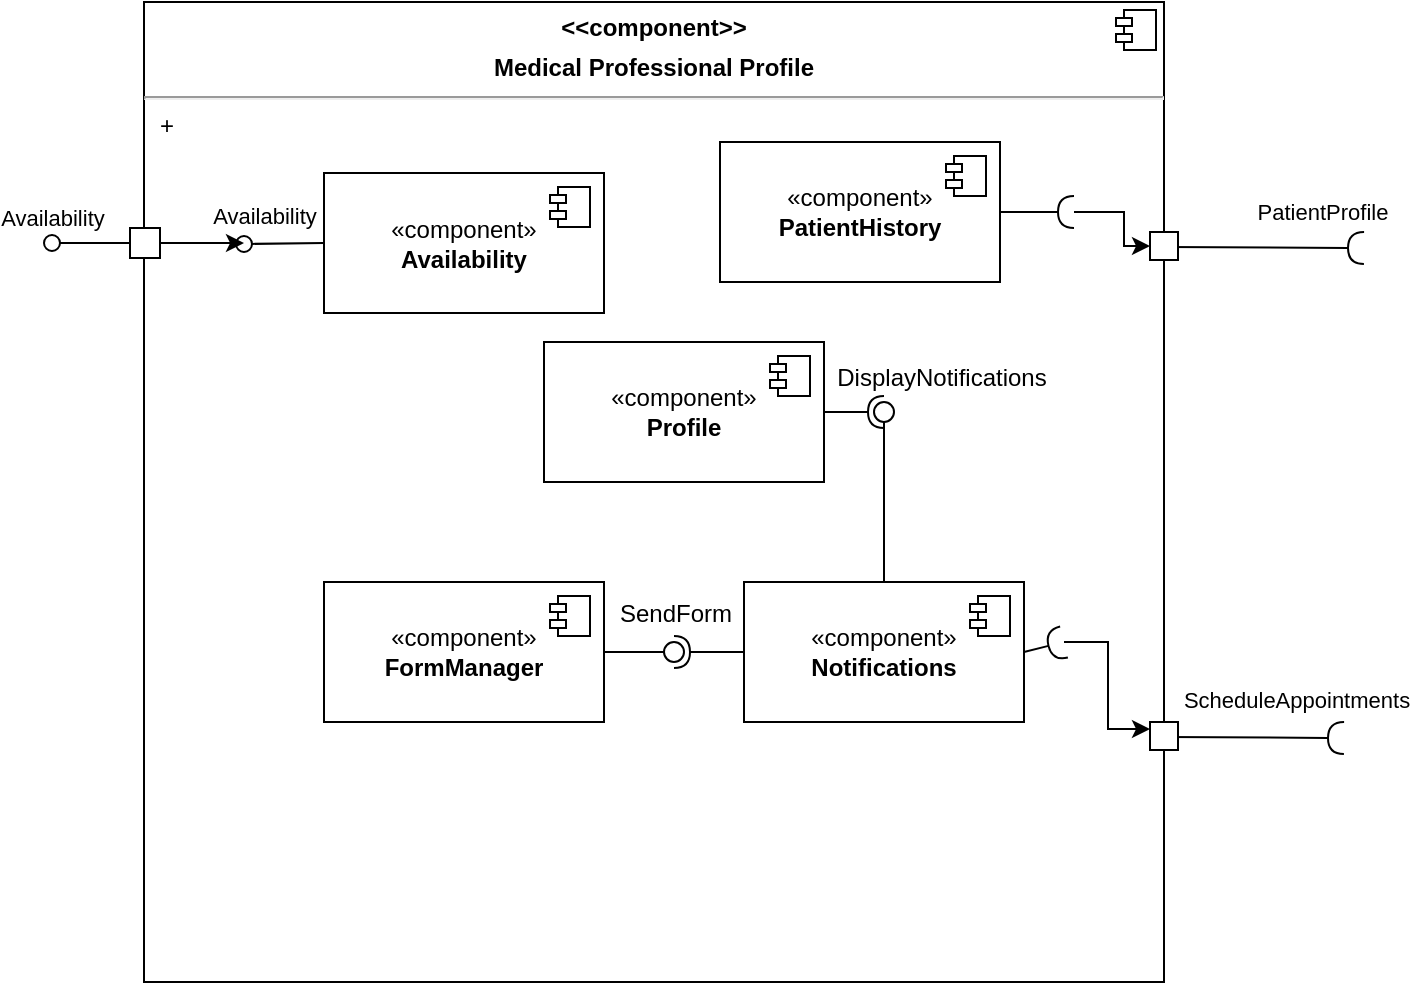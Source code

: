 <mxfile version="22.0.4" type="github">
  <diagram name="Page-1" id="5f0bae14-7c28-e335-631c-24af17079c00">
    <mxGraphModel dx="1050" dy="534" grid="1" gridSize="10" guides="1" tooltips="1" connect="1" arrows="1" fold="1" page="1" pageScale="1" pageWidth="1100" pageHeight="850" background="none" math="0" shadow="0">
      <root>
        <mxCell id="0" />
        <mxCell id="1" parent="0" />
        <mxCell id="lpX2XApsvJclECuOutFU-6" value="&lt;p style=&quot;margin:0px;margin-top:6px;text-align:center;&quot;&gt;&lt;b&gt;&amp;lt;&amp;lt;component&amp;gt;&amp;gt;&lt;/b&gt;&lt;/p&gt;&lt;p style=&quot;margin:0px;margin-top:6px;text-align:center;&quot;&gt;&lt;b&gt;Medical Professional Profile&lt;/b&gt;&lt;/p&gt;&lt;hr&gt;&lt;p style=&quot;margin:0px;margin-left:8px;&quot;&gt;+&lt;br&gt;&lt;/p&gt;" style="align=left;overflow=fill;html=1;dropTarget=0;whiteSpace=wrap;" vertex="1" parent="1">
          <mxGeometry x="260" y="40" width="510" height="490" as="geometry" />
        </mxCell>
        <mxCell id="lpX2XApsvJclECuOutFU-7" value="" style="shape=component;jettyWidth=8;jettyHeight=4;" vertex="1" parent="lpX2XApsvJclECuOutFU-6">
          <mxGeometry x="1" width="20" height="20" relative="1" as="geometry">
            <mxPoint x="-24" y="4" as="offset" />
          </mxGeometry>
        </mxCell>
        <mxCell id="lpX2XApsvJclECuOutFU-12" value="" style="rounded=0;orthogonalLoop=1;jettySize=auto;html=1;endArrow=halfCircle;endFill=0;endSize=6;strokeWidth=1;sketch=0;fontSize=12;curved=1;exitX=1;exitY=0.25;exitDx=0;exitDy=0;" edge="1" parent="1" source="lpX2XApsvJclECuOutFU-6">
          <mxGeometry relative="1" as="geometry">
            <mxPoint x="870" y="250" as="sourcePoint" />
            <mxPoint x="870" y="163" as="targetPoint" />
          </mxGeometry>
        </mxCell>
        <mxCell id="lpX2XApsvJclECuOutFU-14" value="PatientProfile" style="edgeLabel;html=1;align=center;verticalAlign=middle;resizable=0;points=[];" vertex="1" connectable="0" parent="lpX2XApsvJclECuOutFU-12">
          <mxGeometry x="0.568" y="-4" relative="1" as="geometry">
            <mxPoint y="-22" as="offset" />
          </mxGeometry>
        </mxCell>
        <mxCell id="lpX2XApsvJclECuOutFU-13" value="" style="ellipse;whiteSpace=wrap;html=1;align=center;aspect=fixed;fillColor=none;strokeColor=none;resizable=0;perimeter=centerPerimeter;rotatable=0;allowArrows=0;points=[];outlineConnect=1;" vertex="1" parent="1">
          <mxGeometry x="538" y="270" width="10" height="10" as="geometry" />
        </mxCell>
        <mxCell id="lpX2XApsvJclECuOutFU-15" value="" style="whiteSpace=wrap;html=1;aspect=fixed;" vertex="1" parent="1">
          <mxGeometry x="763" y="155" width="14" height="14" as="geometry" />
        </mxCell>
        <mxCell id="lpX2XApsvJclECuOutFU-22" style="edgeStyle=orthogonalEdgeStyle;rounded=0;orthogonalLoop=1;jettySize=auto;html=1;entryX=0;entryY=0.5;entryDx=0;entryDy=0;exitX=0.12;exitY=0.52;exitDx=0;exitDy=0;exitPerimeter=0;" edge="1" parent="1" source="lpX2XApsvJclECuOutFU-27" target="lpX2XApsvJclECuOutFU-15">
          <mxGeometry relative="1" as="geometry">
            <mxPoint x="730" y="150" as="sourcePoint" />
          </mxGeometry>
        </mxCell>
        <mxCell id="lpX2XApsvJclECuOutFU-20" value="«component»&lt;br&gt;&lt;b&gt;PatientHistory&lt;/b&gt;" style="html=1;dropTarget=0;whiteSpace=wrap;" vertex="1" parent="1">
          <mxGeometry x="548" y="110" width="140" height="70" as="geometry" />
        </mxCell>
        <mxCell id="lpX2XApsvJclECuOutFU-21" value="" style="shape=module;jettyWidth=8;jettyHeight=4;" vertex="1" parent="lpX2XApsvJclECuOutFU-20">
          <mxGeometry x="1" width="20" height="20" relative="1" as="geometry">
            <mxPoint x="-27" y="7" as="offset" />
          </mxGeometry>
        </mxCell>
        <mxCell id="lpX2XApsvJclECuOutFU-26" value="" style="rounded=0;orthogonalLoop=1;jettySize=auto;html=1;endArrow=halfCircle;endFill=0;endSize=6;strokeWidth=1;sketch=0;fontSize=12;curved=1;exitX=1;exitY=0.5;exitDx=0;exitDy=0;" edge="1" target="lpX2XApsvJclECuOutFU-27" parent="1" source="lpX2XApsvJclECuOutFU-20">
          <mxGeometry relative="1" as="geometry">
            <mxPoint x="625" y="275" as="sourcePoint" />
          </mxGeometry>
        </mxCell>
        <mxCell id="lpX2XApsvJclECuOutFU-27" value="" style="ellipse;whiteSpace=wrap;html=1;align=center;aspect=fixed;fillColor=none;strokeColor=none;resizable=0;perimeter=centerPerimeter;rotatable=0;allowArrows=0;points=[];outlineConnect=1;" vertex="1" parent="1">
          <mxGeometry x="720" y="140" width="10" height="10" as="geometry" />
        </mxCell>
        <mxCell id="lpX2XApsvJclECuOutFU-28" value="«component»&lt;br&gt;&lt;b&gt;Profile&lt;/b&gt;" style="html=1;dropTarget=0;whiteSpace=wrap;" vertex="1" parent="1">
          <mxGeometry x="460" y="210" width="140" height="70" as="geometry" />
        </mxCell>
        <mxCell id="lpX2XApsvJclECuOutFU-29" value="" style="shape=module;jettyWidth=8;jettyHeight=4;" vertex="1" parent="lpX2XApsvJclECuOutFU-28">
          <mxGeometry x="1" width="20" height="20" relative="1" as="geometry">
            <mxPoint x="-27" y="7" as="offset" />
          </mxGeometry>
        </mxCell>
        <mxCell id="lpX2XApsvJclECuOutFU-46" style="edgeStyle=orthogonalEdgeStyle;rounded=0;orthogonalLoop=1;jettySize=auto;html=1;entryX=0;entryY=0.25;entryDx=0;entryDy=0;" edge="1" parent="1" target="lpX2XApsvJclECuOutFU-43">
          <mxGeometry relative="1" as="geometry">
            <mxPoint x="920" y="359.5" as="targetPoint" />
            <mxPoint x="720" y="360" as="sourcePoint" />
            <Array as="points">
              <mxPoint x="742" y="360" />
              <mxPoint x="742" y="404" />
            </Array>
          </mxGeometry>
        </mxCell>
        <mxCell id="lpX2XApsvJclECuOutFU-30" value="«component»&lt;br&gt;&lt;b&gt;Notifications&lt;/b&gt;" style="html=1;dropTarget=0;whiteSpace=wrap;" vertex="1" parent="1">
          <mxGeometry x="560" y="330" width="140" height="70" as="geometry" />
        </mxCell>
        <mxCell id="lpX2XApsvJclECuOutFU-31" value="" style="shape=module;jettyWidth=8;jettyHeight=4;" vertex="1" parent="lpX2XApsvJclECuOutFU-30">
          <mxGeometry x="1" width="20" height="20" relative="1" as="geometry">
            <mxPoint x="-27" y="7" as="offset" />
          </mxGeometry>
        </mxCell>
        <mxCell id="lpX2XApsvJclECuOutFU-32" value="«component»&lt;br&gt;&lt;b&gt;FormManager&lt;/b&gt;" style="html=1;dropTarget=0;whiteSpace=wrap;" vertex="1" parent="1">
          <mxGeometry x="350" y="330" width="140" height="70" as="geometry" />
        </mxCell>
        <mxCell id="lpX2XApsvJclECuOutFU-33" value="" style="shape=module;jettyWidth=8;jettyHeight=4;" vertex="1" parent="lpX2XApsvJclECuOutFU-32">
          <mxGeometry x="1" width="20" height="20" relative="1" as="geometry">
            <mxPoint x="-27" y="7" as="offset" />
          </mxGeometry>
        </mxCell>
        <mxCell id="lpX2XApsvJclECuOutFU-34" value="" style="rounded=0;orthogonalLoop=1;jettySize=auto;html=1;endArrow=halfCircle;endFill=0;endSize=6;strokeWidth=1;sketch=0;exitX=1;exitY=0.5;exitDx=0;exitDy=0;" edge="1" target="lpX2XApsvJclECuOutFU-36" parent="1" source="lpX2XApsvJclECuOutFU-28">
          <mxGeometry relative="1" as="geometry">
            <mxPoint x="670" y="295" as="sourcePoint" />
          </mxGeometry>
        </mxCell>
        <mxCell id="lpX2XApsvJclECuOutFU-35" value="" style="rounded=0;orthogonalLoop=1;jettySize=auto;html=1;endArrow=oval;endFill=0;sketch=0;sourcePerimeterSpacing=0;targetPerimeterSpacing=0;endSize=10;exitX=0.5;exitY=0;exitDx=0;exitDy=0;" edge="1" target="lpX2XApsvJclECuOutFU-36" parent="1" source="lpX2XApsvJclECuOutFU-30">
          <mxGeometry relative="1" as="geometry">
            <mxPoint x="630" y="295" as="sourcePoint" />
          </mxGeometry>
        </mxCell>
        <mxCell id="lpX2XApsvJclECuOutFU-36" value="" style="ellipse;whiteSpace=wrap;html=1;align=center;aspect=fixed;fillColor=none;strokeColor=none;resizable=0;perimeter=centerPerimeter;rotatable=0;allowArrows=0;points=[];outlineConnect=1;" vertex="1" parent="1">
          <mxGeometry x="625" y="240" width="10" height="10" as="geometry" />
        </mxCell>
        <mxCell id="lpX2XApsvJclECuOutFU-37" value="" style="rounded=0;orthogonalLoop=1;jettySize=auto;html=1;endArrow=halfCircle;endFill=0;endSize=6;strokeWidth=1;sketch=0;exitX=0;exitY=0.5;exitDx=0;exitDy=0;" edge="1" parent="1" source="lpX2XApsvJclECuOutFU-30">
          <mxGeometry relative="1" as="geometry">
            <mxPoint x="560" y="365" as="sourcePoint" />
            <mxPoint x="525" y="365" as="targetPoint" />
          </mxGeometry>
        </mxCell>
        <mxCell id="lpX2XApsvJclECuOutFU-40" value="" style="rounded=0;orthogonalLoop=1;jettySize=auto;html=1;endArrow=halfCircle;endFill=0;endSize=6;strokeWidth=1;sketch=0;fontSize=12;curved=1;exitX=1;exitY=0.75;exitDx=0;exitDy=0;" edge="1" parent="1" source="lpX2XApsvJclECuOutFU-6">
          <mxGeometry relative="1" as="geometry">
            <mxPoint x="875" y="335" as="sourcePoint" />
            <mxPoint x="860" y="408" as="targetPoint" />
          </mxGeometry>
        </mxCell>
        <mxCell id="lpX2XApsvJclECuOutFU-42" value="ScheduleAppointments" style="edgeLabel;html=1;align=center;verticalAlign=middle;resizable=0;points=[];" vertex="1" connectable="0" parent="lpX2XApsvJclECuOutFU-40">
          <mxGeometry x="0.453" y="-1" relative="1" as="geometry">
            <mxPoint y="-20" as="offset" />
          </mxGeometry>
        </mxCell>
        <mxCell id="lpX2XApsvJclECuOutFU-41" value="" style="ellipse;whiteSpace=wrap;html=1;align=center;aspect=fixed;fillColor=none;strokeColor=none;resizable=0;perimeter=centerPerimeter;rotatable=0;allowArrows=0;points=[];outlineConnect=1;" vertex="1" parent="1">
          <mxGeometry x="850" y="330" width="10" height="10" as="geometry" />
        </mxCell>
        <mxCell id="lpX2XApsvJclECuOutFU-43" value="" style="whiteSpace=wrap;html=1;aspect=fixed;" vertex="1" parent="1">
          <mxGeometry x="763" y="400" width="14" height="14" as="geometry" />
        </mxCell>
        <mxCell id="lpX2XApsvJclECuOutFU-44" value="" style="rounded=0;orthogonalLoop=1;jettySize=auto;html=1;endArrow=halfCircle;endFill=0;endSize=6;strokeWidth=1;sketch=0;fontSize=12;curved=1;exitX=1;exitY=0.5;exitDx=0;exitDy=0;" edge="1" parent="1" source="lpX2XApsvJclECuOutFU-30">
          <mxGeometry relative="1" as="geometry">
            <mxPoint x="693" y="445" as="sourcePoint" />
            <mxPoint x="720" y="360" as="targetPoint" />
          </mxGeometry>
        </mxCell>
        <mxCell id="lpX2XApsvJclECuOutFU-45" value="" style="ellipse;whiteSpace=wrap;html=1;align=center;aspect=fixed;fillColor=none;strokeColor=none;resizable=0;perimeter=centerPerimeter;rotatable=0;allowArrows=0;points=[];outlineConnect=1;" vertex="1" parent="1">
          <mxGeometry x="668" y="440" width="10" height="10" as="geometry" />
        </mxCell>
        <mxCell id="lpX2XApsvJclECuOutFU-47" value="" style="rounded=0;orthogonalLoop=1;jettySize=auto;html=1;endArrow=oval;endFill=0;sketch=0;sourcePerimeterSpacing=0;targetPerimeterSpacing=0;endSize=10;exitX=1;exitY=0.5;exitDx=0;exitDy=0;" edge="1" parent="1" source="lpX2XApsvJclECuOutFU-32">
          <mxGeometry relative="1" as="geometry">
            <mxPoint x="500" y="355" as="sourcePoint" />
            <mxPoint x="525" y="365" as="targetPoint" />
          </mxGeometry>
        </mxCell>
        <mxCell id="lpX2XApsvJclECuOutFU-48" value="«component»&lt;br&gt;&lt;b&gt;Availability&lt;/b&gt;" style="html=1;dropTarget=0;whiteSpace=wrap;" vertex="1" parent="1">
          <mxGeometry x="350" y="125.5" width="140" height="70" as="geometry" />
        </mxCell>
        <mxCell id="lpX2XApsvJclECuOutFU-49" value="" style="shape=module;jettyWidth=8;jettyHeight=4;" vertex="1" parent="lpX2XApsvJclECuOutFU-48">
          <mxGeometry x="1" width="20" height="20" relative="1" as="geometry">
            <mxPoint x="-27" y="7" as="offset" />
          </mxGeometry>
        </mxCell>
        <mxCell id="lpX2XApsvJclECuOutFU-60" style="edgeStyle=orthogonalEdgeStyle;rounded=0;orthogonalLoop=1;jettySize=auto;html=1;" edge="1" parent="1" source="lpX2XApsvJclECuOutFU-51">
          <mxGeometry relative="1" as="geometry">
            <mxPoint x="310" y="160.5" as="targetPoint" />
          </mxGeometry>
        </mxCell>
        <mxCell id="lpX2XApsvJclECuOutFU-51" value="" style="html=1;rounded=0;" vertex="1" parent="1">
          <mxGeometry x="253" y="153" width="15" height="15" as="geometry" />
        </mxCell>
        <mxCell id="lpX2XApsvJclECuOutFU-52" value="" style="endArrow=none;html=1;rounded=0;align=center;verticalAlign=top;endFill=0;labelBackgroundColor=none;endSize=2;" edge="1" source="lpX2XApsvJclECuOutFU-51" target="lpX2XApsvJclECuOutFU-53" parent="1">
          <mxGeometry relative="1" as="geometry" />
        </mxCell>
        <mxCell id="lpX2XApsvJclECuOutFU-53" value="Availability" style="ellipse;html=1;fontSize=11;align=center;fillColor=none;points=[];aspect=fixed;resizable=0;verticalAlign=bottom;labelPosition=center;verticalLabelPosition=top;flipH=1;" vertex="1" parent="1">
          <mxGeometry x="210" y="156.5" width="8" height="8" as="geometry" />
        </mxCell>
        <mxCell id="lpX2XApsvJclECuOutFU-58" value="" style="html=1;verticalAlign=bottom;labelBackgroundColor=none;endArrow=oval;endFill=0;endSize=8;rounded=0;exitX=0;exitY=0.5;exitDx=0;exitDy=0;" edge="1" parent="1" source="lpX2XApsvJclECuOutFU-48">
          <mxGeometry width="160" relative="1" as="geometry">
            <mxPoint x="120" y="240" as="sourcePoint" />
            <mxPoint x="310" y="161" as="targetPoint" />
          </mxGeometry>
        </mxCell>
        <mxCell id="lpX2XApsvJclECuOutFU-59" value="Availability" style="edgeLabel;html=1;align=center;verticalAlign=middle;resizable=0;points=[];" vertex="1" connectable="0" parent="lpX2XApsvJclECuOutFU-58">
          <mxGeometry x="0.43" y="1" relative="1" as="geometry">
            <mxPoint x="-2" y="-15" as="offset" />
          </mxGeometry>
        </mxCell>
        <mxCell id="lpX2XApsvJclECuOutFU-61" value="SendForm" style="text;strokeColor=none;align=center;fillColor=none;html=1;verticalAlign=middle;whiteSpace=wrap;rounded=0;" vertex="1" parent="1">
          <mxGeometry x="496" y="336" width="60" height="19" as="geometry" />
        </mxCell>
        <mxCell id="lpX2XApsvJclECuOutFU-63" value="DisplayNotifications" style="text;strokeColor=none;align=center;fillColor=none;html=1;verticalAlign=middle;whiteSpace=wrap;rounded=0;" vertex="1" parent="1">
          <mxGeometry x="603" y="218" width="112" height="19" as="geometry" />
        </mxCell>
      </root>
    </mxGraphModel>
  </diagram>
</mxfile>

